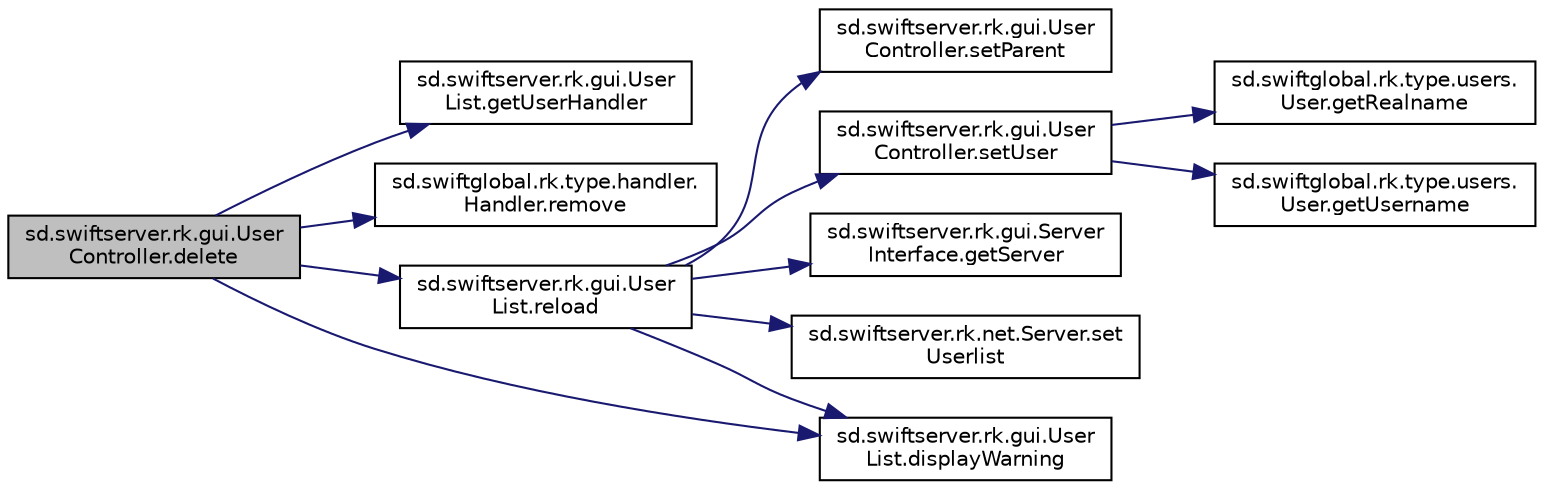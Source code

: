 digraph "sd.swiftserver.rk.gui.UserController.delete"
{
  edge [fontname="Helvetica",fontsize="10",labelfontname="Helvetica",labelfontsize="10"];
  node [fontname="Helvetica",fontsize="10",shape=record];
  rankdir="LR";
  Node1 [label="sd.swiftserver.rk.gui.User\lController.delete",height=0.2,width=0.4,color="black", fillcolor="grey75", style="filled", fontcolor="black"];
  Node1 -> Node2 [color="midnightblue",fontsize="10",style="solid",fontname="Helvetica"];
  Node2 [label="sd.swiftserver.rk.gui.User\lList.getUserHandler",height=0.2,width=0.4,color="black", fillcolor="white", style="filled",URL="$classsd_1_1swiftserver_1_1rk_1_1gui_1_1UserList.html#a9d9931b939f701b631b0cd8ab41f6f70"];
  Node1 -> Node3 [color="midnightblue",fontsize="10",style="solid",fontname="Helvetica"];
  Node3 [label="sd.swiftglobal.rk.type.handler.\lHandler.remove",height=0.2,width=0.4,color="black", fillcolor="white", style="filled",URL="$classsd_1_1swiftglobal_1_1rk_1_1type_1_1handler_1_1Handler.html#a020cd639a1a552e9301d4d0f6450a78b"];
  Node1 -> Node4 [color="midnightblue",fontsize="10",style="solid",fontname="Helvetica"];
  Node4 [label="sd.swiftserver.rk.gui.User\lList.reload",height=0.2,width=0.4,color="black", fillcolor="white", style="filled",URL="$classsd_1_1swiftserver_1_1rk_1_1gui_1_1UserList.html#a1445148955b132fe2ae7b3737f239239"];
  Node4 -> Node5 [color="midnightblue",fontsize="10",style="solid",fontname="Helvetica"];
  Node5 [label="sd.swiftserver.rk.gui.User\lController.setParent",height=0.2,width=0.4,color="black", fillcolor="white", style="filled",URL="$classsd_1_1swiftserver_1_1rk_1_1gui_1_1UserController.html#aa97fc01f81ff325ee09ebcbddec4fd6a"];
  Node4 -> Node6 [color="midnightblue",fontsize="10",style="solid",fontname="Helvetica"];
  Node6 [label="sd.swiftserver.rk.gui.User\lController.setUser",height=0.2,width=0.4,color="black", fillcolor="white", style="filled",URL="$classsd_1_1swiftserver_1_1rk_1_1gui_1_1UserController.html#a6742866d84cdc1304faf2ccc1088c7db"];
  Node6 -> Node7 [color="midnightblue",fontsize="10",style="solid",fontname="Helvetica"];
  Node7 [label="sd.swiftglobal.rk.type.users.\lUser.getRealname",height=0.2,width=0.4,color="black", fillcolor="white", style="filled",URL="$classsd_1_1swiftglobal_1_1rk_1_1type_1_1users_1_1User.html#a1f5818662dd0da72c3e8ac097e03c3d2"];
  Node6 -> Node8 [color="midnightblue",fontsize="10",style="solid",fontname="Helvetica"];
  Node8 [label="sd.swiftglobal.rk.type.users.\lUser.getUsername",height=0.2,width=0.4,color="black", fillcolor="white", style="filled",URL="$classsd_1_1swiftglobal_1_1rk_1_1type_1_1users_1_1User.html#ac6d7437f7793007475f9ded4f5967b80"];
  Node4 -> Node9 [color="midnightblue",fontsize="10",style="solid",fontname="Helvetica"];
  Node9 [label="sd.swiftserver.rk.gui.Server\lInterface.getServer",height=0.2,width=0.4,color="black", fillcolor="white", style="filled",URL="$classsd_1_1swiftserver_1_1rk_1_1gui_1_1ServerInterface.html#a387a1d67c1891b37a79964e9b3293269"];
  Node4 -> Node10 [color="midnightblue",fontsize="10",style="solid",fontname="Helvetica"];
  Node10 [label="sd.swiftserver.rk.net.Server.set\lUserlist",height=0.2,width=0.4,color="black", fillcolor="white", style="filled",URL="$classsd_1_1swiftserver_1_1rk_1_1net_1_1Server.html#a6518b644ce175846a6c8de98dd28bbde"];
  Node4 -> Node11 [color="midnightblue",fontsize="10",style="solid",fontname="Helvetica"];
  Node11 [label="sd.swiftserver.rk.gui.User\lList.displayWarning",height=0.2,width=0.4,color="black", fillcolor="white", style="filled",URL="$classsd_1_1swiftserver_1_1rk_1_1gui_1_1UserList.html#a2f8a39e354656c4511d95d850c000e60"];
  Node1 -> Node11 [color="midnightblue",fontsize="10",style="solid",fontname="Helvetica"];
}
